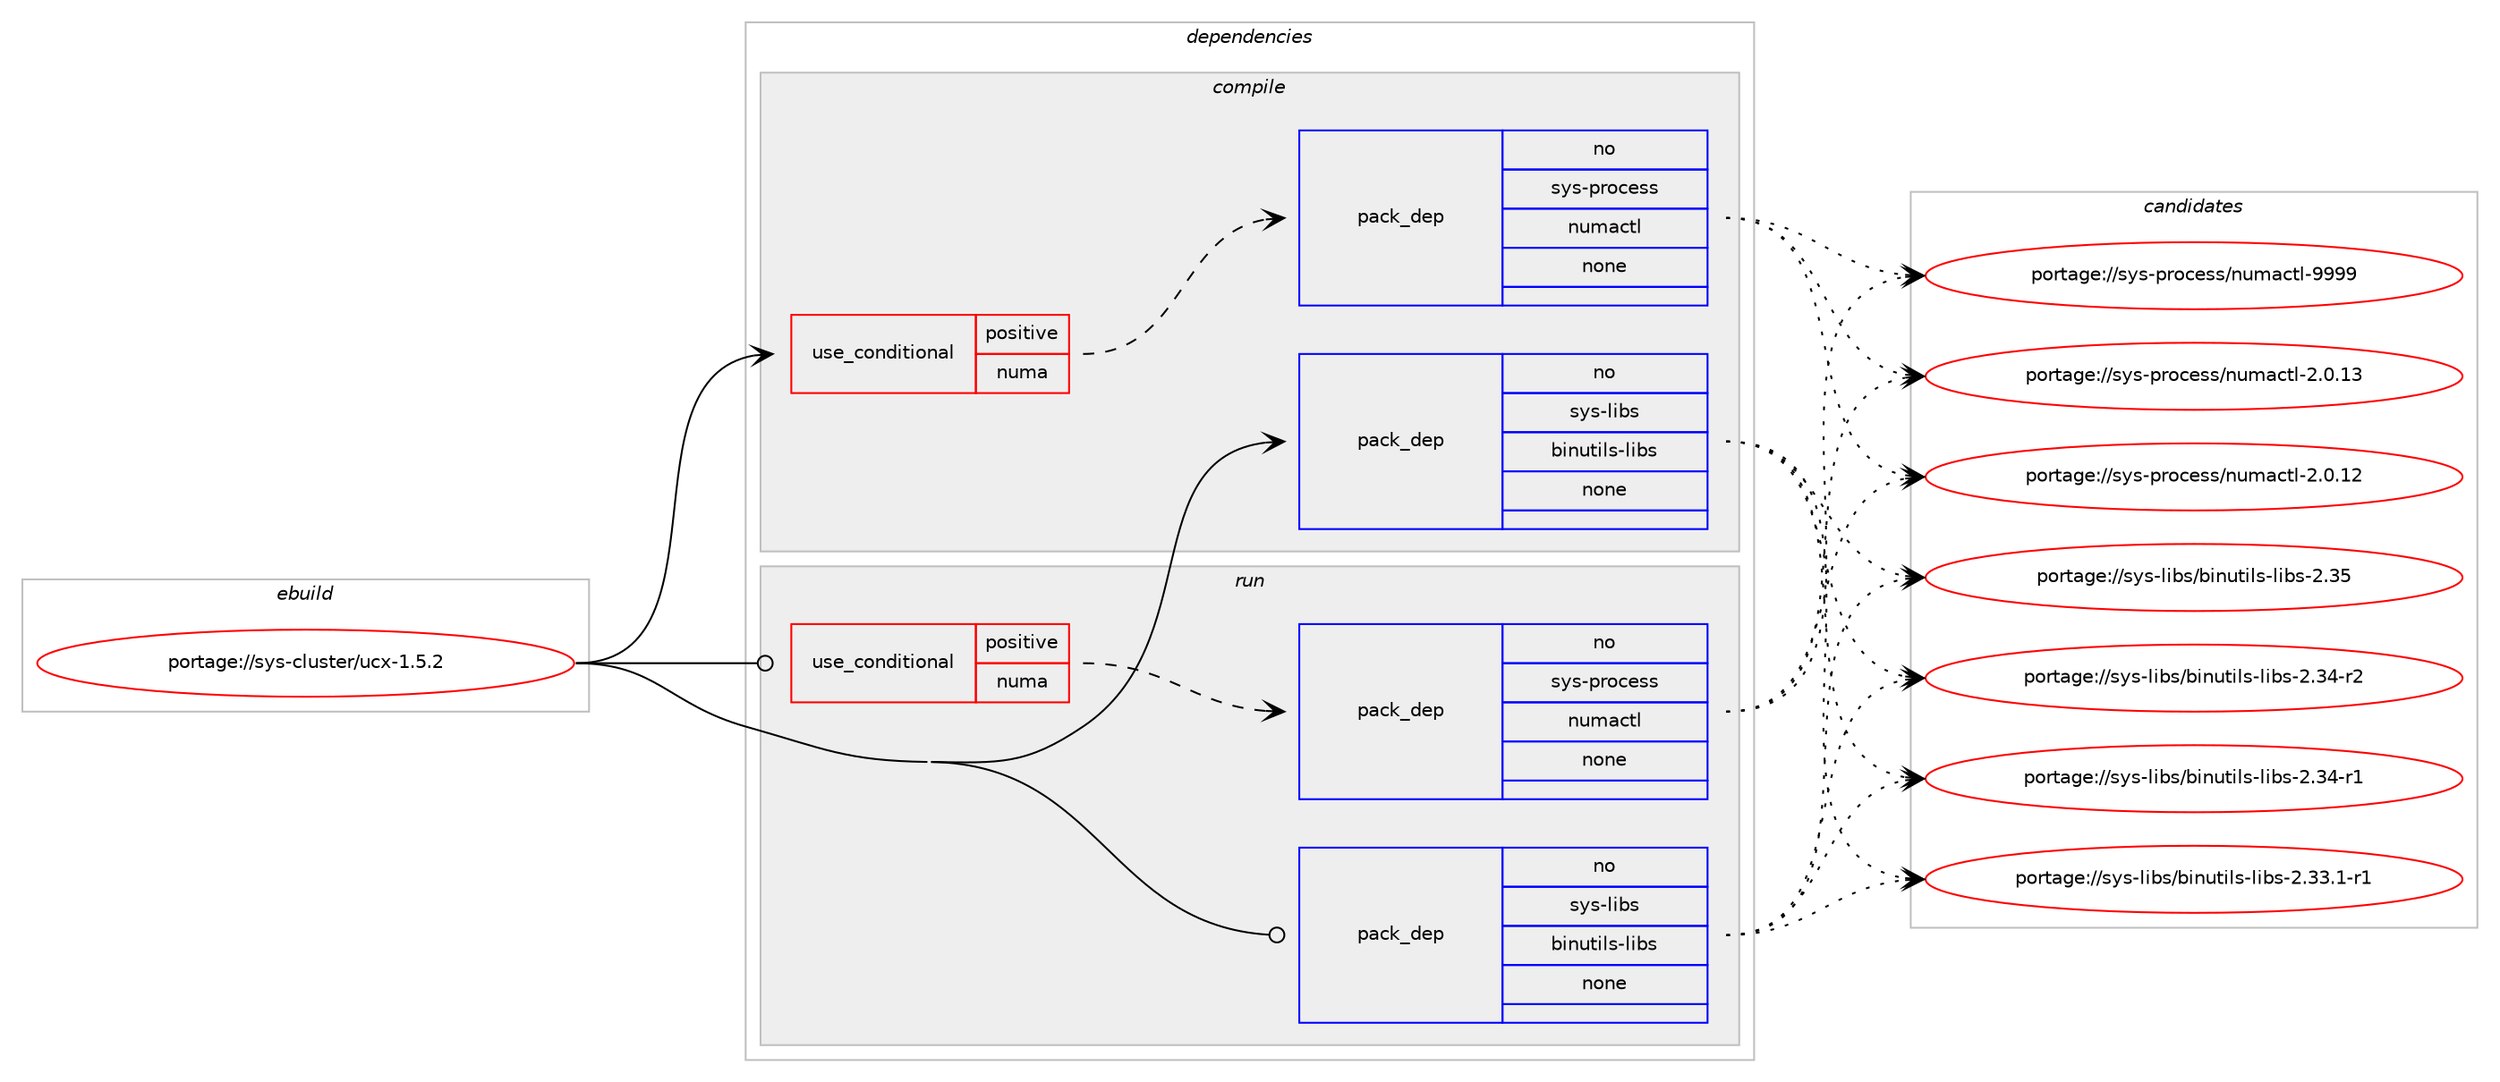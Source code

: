 digraph prolog {

# *************
# Graph options
# *************

newrank=true;
concentrate=true;
compound=true;
graph [rankdir=LR,fontname=Helvetica,fontsize=10,ranksep=1.5];#, ranksep=2.5, nodesep=0.2];
edge  [arrowhead=vee];
node  [fontname=Helvetica,fontsize=10];

# **********
# The ebuild
# **********

subgraph cluster_leftcol {
color=gray;
rank=same;
label=<<i>ebuild</i>>;
id [label="portage://sys-cluster/ucx-1.5.2", color=red, width=4, href="../sys-cluster/ucx-1.5.2.svg"];
}

# ****************
# The dependencies
# ****************

subgraph cluster_midcol {
color=gray;
label=<<i>dependencies</i>>;
subgraph cluster_compile {
fillcolor="#eeeeee";
style=filled;
label=<<i>compile</i>>;
subgraph cond233 {
dependency2237 [label=<<TABLE BORDER="0" CELLBORDER="1" CELLSPACING="0" CELLPADDING="4"><TR><TD ROWSPAN="3" CELLPADDING="10">use_conditional</TD></TR><TR><TD>positive</TD></TR><TR><TD>numa</TD></TR></TABLE>>, shape=none, color=red];
subgraph pack1939 {
dependency2238 [label=<<TABLE BORDER="0" CELLBORDER="1" CELLSPACING="0" CELLPADDING="4" WIDTH="220"><TR><TD ROWSPAN="6" CELLPADDING="30">pack_dep</TD></TR><TR><TD WIDTH="110">no</TD></TR><TR><TD>sys-process</TD></TR><TR><TD>numactl</TD></TR><TR><TD>none</TD></TR><TR><TD></TD></TR></TABLE>>, shape=none, color=blue];
}
dependency2237:e -> dependency2238:w [weight=20,style="dashed",arrowhead="vee"];
}
id:e -> dependency2237:w [weight=20,style="solid",arrowhead="vee"];
subgraph pack1940 {
dependency2239 [label=<<TABLE BORDER="0" CELLBORDER="1" CELLSPACING="0" CELLPADDING="4" WIDTH="220"><TR><TD ROWSPAN="6" CELLPADDING="30">pack_dep</TD></TR><TR><TD WIDTH="110">no</TD></TR><TR><TD>sys-libs</TD></TR><TR><TD>binutils-libs</TD></TR><TR><TD>none</TD></TR><TR><TD></TD></TR></TABLE>>, shape=none, color=blue];
}
id:e -> dependency2239:w [weight=20,style="solid",arrowhead="vee"];
}
subgraph cluster_compileandrun {
fillcolor="#eeeeee";
style=filled;
label=<<i>compile and run</i>>;
}
subgraph cluster_run {
fillcolor="#eeeeee";
style=filled;
label=<<i>run</i>>;
subgraph cond234 {
dependency2240 [label=<<TABLE BORDER="0" CELLBORDER="1" CELLSPACING="0" CELLPADDING="4"><TR><TD ROWSPAN="3" CELLPADDING="10">use_conditional</TD></TR><TR><TD>positive</TD></TR><TR><TD>numa</TD></TR></TABLE>>, shape=none, color=red];
subgraph pack1941 {
dependency2241 [label=<<TABLE BORDER="0" CELLBORDER="1" CELLSPACING="0" CELLPADDING="4" WIDTH="220"><TR><TD ROWSPAN="6" CELLPADDING="30">pack_dep</TD></TR><TR><TD WIDTH="110">no</TD></TR><TR><TD>sys-process</TD></TR><TR><TD>numactl</TD></TR><TR><TD>none</TD></TR><TR><TD></TD></TR></TABLE>>, shape=none, color=blue];
}
dependency2240:e -> dependency2241:w [weight=20,style="dashed",arrowhead="vee"];
}
id:e -> dependency2240:w [weight=20,style="solid",arrowhead="odot"];
subgraph pack1942 {
dependency2242 [label=<<TABLE BORDER="0" CELLBORDER="1" CELLSPACING="0" CELLPADDING="4" WIDTH="220"><TR><TD ROWSPAN="6" CELLPADDING="30">pack_dep</TD></TR><TR><TD WIDTH="110">no</TD></TR><TR><TD>sys-libs</TD></TR><TR><TD>binutils-libs</TD></TR><TR><TD>none</TD></TR><TR><TD></TD></TR></TABLE>>, shape=none, color=blue];
}
id:e -> dependency2242:w [weight=20,style="solid",arrowhead="odot"];
}
}

# **************
# The candidates
# **************

subgraph cluster_choices {
rank=same;
color=gray;
label=<<i>candidates</i>>;

subgraph choice1939 {
color=black;
nodesep=1;
choice11512111545112114111991011151154711011710997991161084557575757 [label="portage://sys-process/numactl-9999", color=red, width=4,href="../sys-process/numactl-9999.svg"];
choice115121115451121141119910111511547110117109979911610845504648464951 [label="portage://sys-process/numactl-2.0.13", color=red, width=4,href="../sys-process/numactl-2.0.13.svg"];
choice115121115451121141119910111511547110117109979911610845504648464950 [label="portage://sys-process/numactl-2.0.12", color=red, width=4,href="../sys-process/numactl-2.0.12.svg"];
dependency2238:e -> choice11512111545112114111991011151154711011710997991161084557575757:w [style=dotted,weight="100"];
dependency2238:e -> choice115121115451121141119910111511547110117109979911610845504648464951:w [style=dotted,weight="100"];
dependency2238:e -> choice115121115451121141119910111511547110117109979911610845504648464950:w [style=dotted,weight="100"];
}
subgraph choice1940 {
color=black;
nodesep=1;
choice1151211154510810598115479810511011711610510811545108105981154550465153 [label="portage://sys-libs/binutils-libs-2.35", color=red, width=4,href="../sys-libs/binutils-libs-2.35.svg"];
choice11512111545108105981154798105110117116105108115451081059811545504651524511450 [label="portage://sys-libs/binutils-libs-2.34-r2", color=red, width=4,href="../sys-libs/binutils-libs-2.34-r2.svg"];
choice11512111545108105981154798105110117116105108115451081059811545504651524511449 [label="portage://sys-libs/binutils-libs-2.34-r1", color=red, width=4,href="../sys-libs/binutils-libs-2.34-r1.svg"];
choice115121115451081059811547981051101171161051081154510810598115455046515146494511449 [label="portage://sys-libs/binutils-libs-2.33.1-r1", color=red, width=4,href="../sys-libs/binutils-libs-2.33.1-r1.svg"];
dependency2239:e -> choice1151211154510810598115479810511011711610510811545108105981154550465153:w [style=dotted,weight="100"];
dependency2239:e -> choice11512111545108105981154798105110117116105108115451081059811545504651524511450:w [style=dotted,weight="100"];
dependency2239:e -> choice11512111545108105981154798105110117116105108115451081059811545504651524511449:w [style=dotted,weight="100"];
dependency2239:e -> choice115121115451081059811547981051101171161051081154510810598115455046515146494511449:w [style=dotted,weight="100"];
}
subgraph choice1941 {
color=black;
nodesep=1;
choice11512111545112114111991011151154711011710997991161084557575757 [label="portage://sys-process/numactl-9999", color=red, width=4,href="../sys-process/numactl-9999.svg"];
choice115121115451121141119910111511547110117109979911610845504648464951 [label="portage://sys-process/numactl-2.0.13", color=red, width=4,href="../sys-process/numactl-2.0.13.svg"];
choice115121115451121141119910111511547110117109979911610845504648464950 [label="portage://sys-process/numactl-2.0.12", color=red, width=4,href="../sys-process/numactl-2.0.12.svg"];
dependency2241:e -> choice11512111545112114111991011151154711011710997991161084557575757:w [style=dotted,weight="100"];
dependency2241:e -> choice115121115451121141119910111511547110117109979911610845504648464951:w [style=dotted,weight="100"];
dependency2241:e -> choice115121115451121141119910111511547110117109979911610845504648464950:w [style=dotted,weight="100"];
}
subgraph choice1942 {
color=black;
nodesep=1;
choice1151211154510810598115479810511011711610510811545108105981154550465153 [label="portage://sys-libs/binutils-libs-2.35", color=red, width=4,href="../sys-libs/binutils-libs-2.35.svg"];
choice11512111545108105981154798105110117116105108115451081059811545504651524511450 [label="portage://sys-libs/binutils-libs-2.34-r2", color=red, width=4,href="../sys-libs/binutils-libs-2.34-r2.svg"];
choice11512111545108105981154798105110117116105108115451081059811545504651524511449 [label="portage://sys-libs/binutils-libs-2.34-r1", color=red, width=4,href="../sys-libs/binutils-libs-2.34-r1.svg"];
choice115121115451081059811547981051101171161051081154510810598115455046515146494511449 [label="portage://sys-libs/binutils-libs-2.33.1-r1", color=red, width=4,href="../sys-libs/binutils-libs-2.33.1-r1.svg"];
dependency2242:e -> choice1151211154510810598115479810511011711610510811545108105981154550465153:w [style=dotted,weight="100"];
dependency2242:e -> choice11512111545108105981154798105110117116105108115451081059811545504651524511450:w [style=dotted,weight="100"];
dependency2242:e -> choice11512111545108105981154798105110117116105108115451081059811545504651524511449:w [style=dotted,weight="100"];
dependency2242:e -> choice115121115451081059811547981051101171161051081154510810598115455046515146494511449:w [style=dotted,weight="100"];
}
}

}
